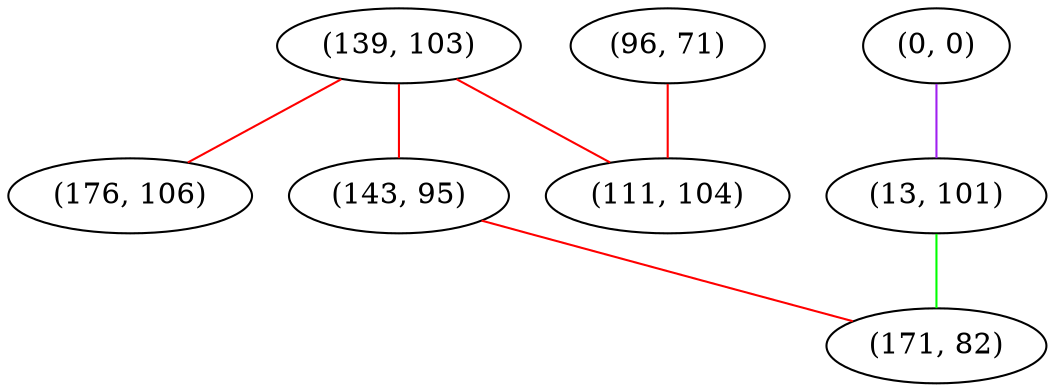 graph "" {
"(139, 103)";
"(0, 0)";
"(176, 106)";
"(13, 101)";
"(96, 71)";
"(143, 95)";
"(111, 104)";
"(171, 82)";
"(139, 103)" -- "(111, 104)"  [color=red, key=0, weight=1];
"(139, 103)" -- "(143, 95)"  [color=red, key=0, weight=1];
"(139, 103)" -- "(176, 106)"  [color=red, key=0, weight=1];
"(0, 0)" -- "(13, 101)"  [color=purple, key=0, weight=4];
"(13, 101)" -- "(171, 82)"  [color=green, key=0, weight=2];
"(96, 71)" -- "(111, 104)"  [color=red, key=0, weight=1];
"(143, 95)" -- "(171, 82)"  [color=red, key=0, weight=1];
}
